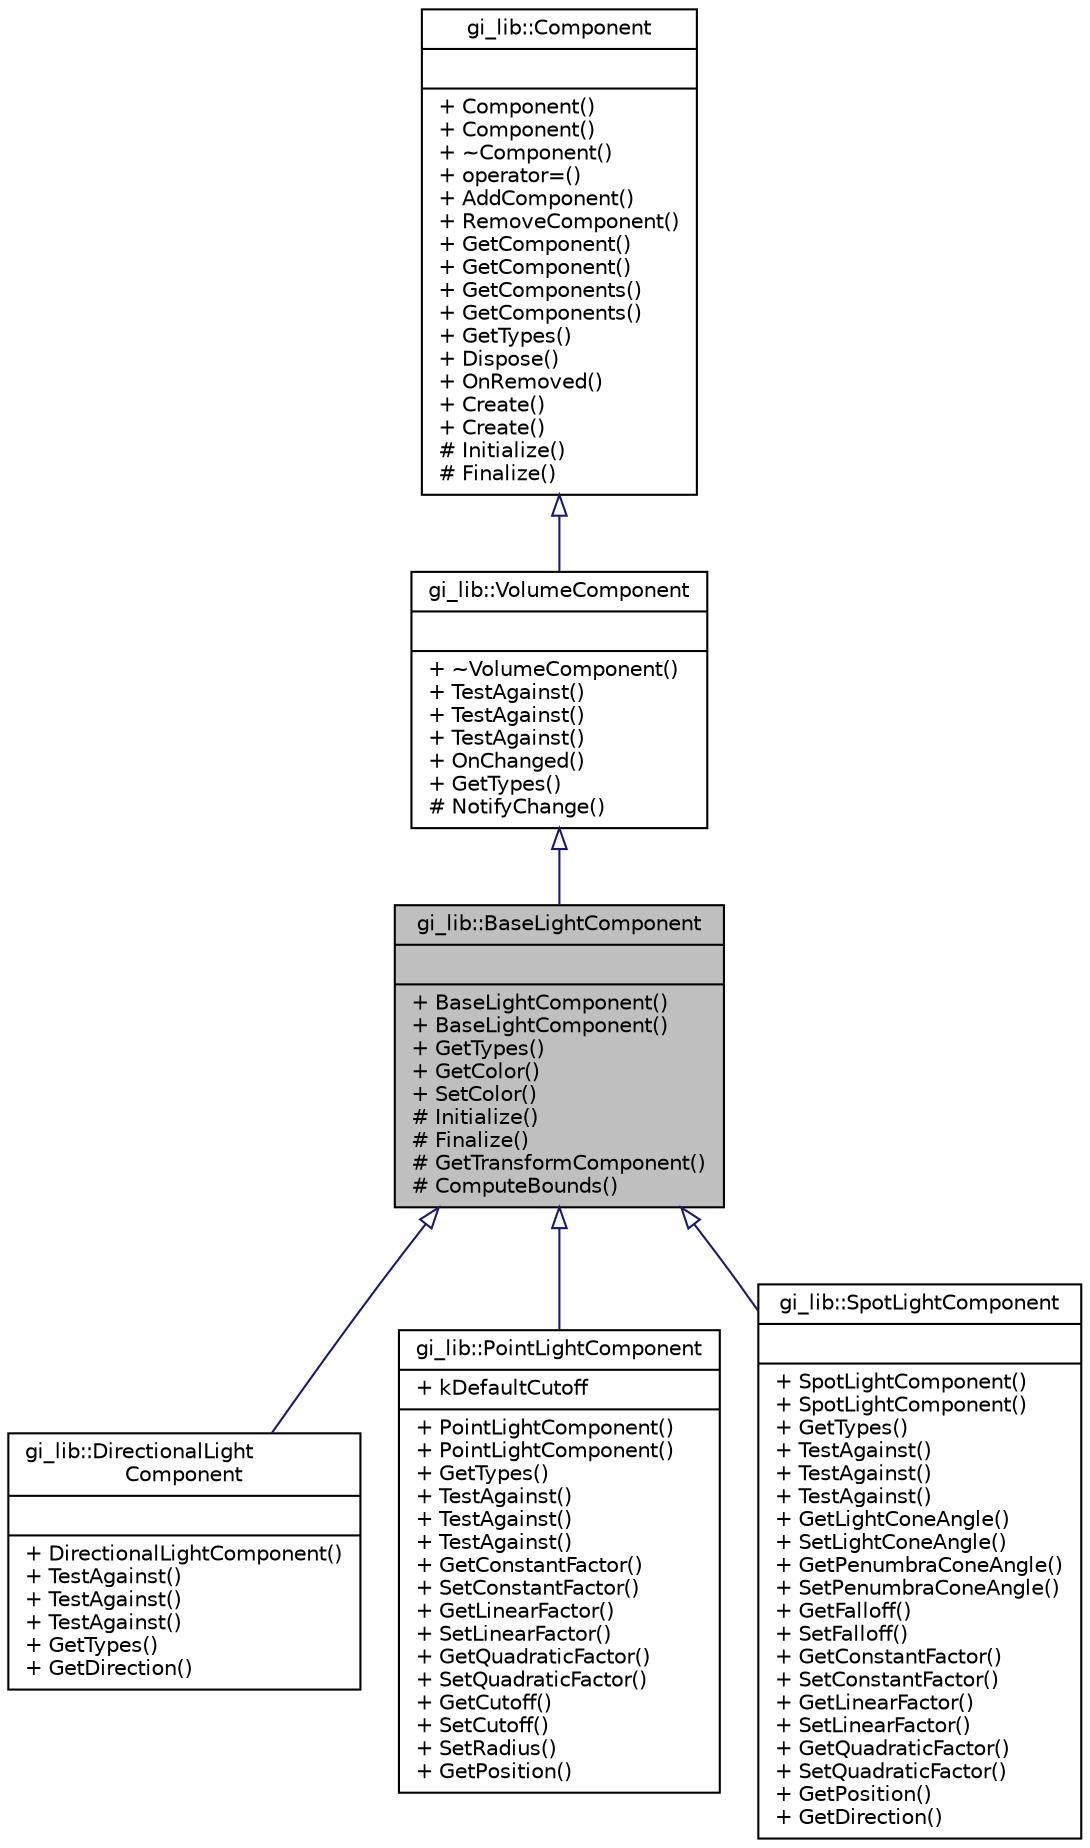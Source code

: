 digraph "gi_lib::BaseLightComponent"
{
  edge [fontname="Helvetica",fontsize="10",labelfontname="Helvetica",labelfontsize="10"];
  node [fontname="Helvetica",fontsize="10",shape=record];
  Node1 [label="{gi_lib::BaseLightComponent\n||+ BaseLightComponent()\l+ BaseLightComponent()\l+ GetTypes()\l+ GetColor()\l+ SetColor()\l# Initialize()\l# Finalize()\l# GetTransformComponent()\l# ComputeBounds()\l}",height=0.2,width=0.4,color="black", fillcolor="grey75", style="filled", fontcolor="black"];
  Node2 -> Node1 [dir="back",color="midnightblue",fontsize="10",style="solid",arrowtail="onormal",fontname="Helvetica"];
  Node2 [label="{gi_lib::VolumeComponent\n||+ ~VolumeComponent()\l+ TestAgainst()\l+ TestAgainst()\l+ TestAgainst()\l+ OnChanged()\l+ GetTypes()\l# NotifyChange()\l}",height=0.2,width=0.4,color="black", fillcolor="white", style="filled",URL="$classgi__lib_1_1_volume_component.html",tooltip="Contains informations about an axis-aligned bounding box surrounding the node. "];
  Node3 -> Node2 [dir="back",color="midnightblue",fontsize="10",style="solid",arrowtail="onormal",fontname="Helvetica"];
  Node3 [label="{gi_lib::Component\n||+ Component()\l+ Component()\l+ ~Component()\l+ operator=()\l+ AddComponent()\l+ RemoveComponent()\l+ GetComponent()\l+ GetComponent()\l+ GetComponents()\l+ GetComponents()\l+ GetTypes()\l+ Dispose()\l+ OnRemoved()\l+ Create()\l+ Create()\l# Initialize()\l# Finalize()\l}",height=0.2,width=0.4,color="black", fillcolor="white", style="filled",URL="$classgi__lib_1_1_component.html",tooltip="Represents a component of a component-based entity. A component-based entity is an abstract object wh..."];
  Node1 -> Node4 [dir="back",color="midnightblue",fontsize="10",style="solid",arrowtail="onormal",fontname="Helvetica"];
  Node4 [label="{gi_lib::DirectionalLight\lComponent\n||+ DirectionalLightComponent()\l+ TestAgainst()\l+ TestAgainst()\l+ TestAgainst()\l+ GetTypes()\l+ GetDirection()\l}",height=0.2,width=0.4,color="black", fillcolor="white", style="filled",URL="$classgi__lib_1_1_directional_light_component.html",tooltip="Represents a single directional light. A directional light is a light that has no position and irradi..."];
  Node1 -> Node5 [dir="back",color="midnightblue",fontsize="10",style="solid",arrowtail="onormal",fontname="Helvetica"];
  Node5 [label="{gi_lib::PointLightComponent\n|+ kDefaultCutoff\l|+ PointLightComponent()\l+ PointLightComponent()\l+ GetTypes()\l+ TestAgainst()\l+ TestAgainst()\l+ TestAgainst()\l+ GetConstantFactor()\l+ SetConstantFactor()\l+ GetLinearFactor()\l+ SetLinearFactor()\l+ GetQuadraticFactor()\l+ SetQuadraticFactor()\l+ GetCutoff()\l+ SetCutoff()\l+ SetRadius()\l+ GetPosition()\l}",height=0.2,width=0.4,color="black", fillcolor="white", style="filled",URL="$classgi__lib_1_1_point_light_component.html",tooltip="Represents a single point light. A point light is a light that has a position and irradiates light in..."];
  Node1 -> Node6 [dir="back",color="midnightblue",fontsize="10",style="solid",arrowtail="onormal",fontname="Helvetica"];
  Node6 [label="{gi_lib::SpotLightComponent\n||+ SpotLightComponent()\l+ SpotLightComponent()\l+ GetTypes()\l+ TestAgainst()\l+ TestAgainst()\l+ TestAgainst()\l+ GetLightConeAngle()\l+ SetLightConeAngle()\l+ GetPenumbraConeAngle()\l+ SetPenumbraConeAngle()\l+ GetFalloff()\l+ SetFalloff()\l+ GetConstantFactor()\l+ SetConstantFactor()\l+ GetLinearFactor()\l+ SetLinearFactor()\l+ GetQuadraticFactor()\l+ SetQuadraticFactor()\l+ GetPosition()\l+ GetDirection()\l}",height=0.2,width=0.4,color="black", fillcolor="white", style="filled",URL="$classgi__lib_1_1_spot_light_component.html",tooltip="Represents a single spot light. A spotlight is a light that irradiates from one point towards a direc..."];
}
